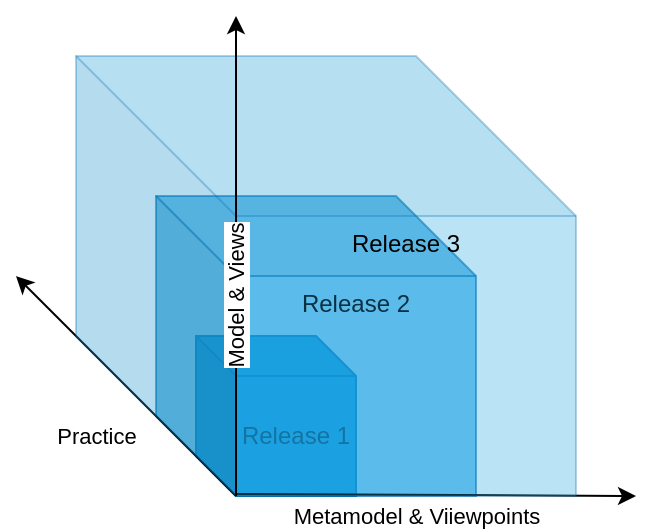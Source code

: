 <mxfile version="20.7.4" type="device"><diagram id="xf9dKR1skgnBcumQ67uw" name="Page-1"><mxGraphModel dx="1366" dy="1513" grid="1" gridSize="10" guides="1" tooltips="1" connect="1" arrows="1" fold="1" page="1" pageScale="1" pageWidth="850" pageHeight="1100" math="0" shadow="0"><root><mxCell id="0"/><mxCell id="1" parent="0"/><mxCell id="UJfoRZeY_lLkLeoQCut2-3" value="Release 1" style="shape=cube;whiteSpace=wrap;html=1;boundedLbl=1;backgroundOutline=1;darkOpacity=0.05;darkOpacity2=0.1;size=20;fillColor=#1ba1e2;strokeColor=#006EAF;fontColor=#000000;" vertex="1" parent="1"><mxGeometry x="280" y="770" width="80" height="80" as="geometry"/></mxCell><mxCell id="UJfoRZeY_lLkLeoQCut2-1" value="Release 2" style="shape=cube;whiteSpace=wrap;html=1;boundedLbl=1;backgroundOutline=1;darkOpacity=0.05;darkOpacity2=0.1;size=40;opacity=60;fillColor=#1ba1e2;strokeColor=#006EAF;fontColor=#000000;verticalAlign=top;" vertex="1" parent="1"><mxGeometry x="260" y="700" width="160" height="150" as="geometry"/></mxCell><mxCell id="UJfoRZeY_lLkLeoQCut2-4" value="Metamodel &amp;amp; Viiewpoints" style="endArrow=classic;html=1;rounded=0;" edge="1" parent="1"><mxGeometry x="-0.1" y="-11" width="50" height="50" relative="1" as="geometry"><mxPoint x="300" y="849" as="sourcePoint"/><mxPoint x="500" y="850" as="targetPoint"/><mxPoint as="offset"/></mxGeometry></mxCell><mxCell id="UJfoRZeY_lLkLeoQCut2-5" value="Practice" style="endArrow=classic;html=1;rounded=0;horizontal=1;" edge="1" parent="1"><mxGeometry x="-0.091" y="28" width="50" height="50" relative="1" as="geometry"><mxPoint x="300" y="850" as="sourcePoint"/><mxPoint x="190" y="740" as="targetPoint"/><mxPoint as="offset"/></mxGeometry></mxCell><mxCell id="UJfoRZeY_lLkLeoQCut2-2" value="Release 3" style="shape=cube;whiteSpace=wrap;html=1;boundedLbl=1;backgroundOutline=1;darkOpacity=0.05;darkOpacity2=0.1;size=80;opacity=30;fillColor=#1ba1e2;strokeColor=#006EAF;fontColor=#000000;verticalAlign=top;" vertex="1" parent="1"><mxGeometry x="220" y="630" width="250" height="220" as="geometry"/></mxCell><mxCell id="UJfoRZeY_lLkLeoQCut2-6" value="Model &amp;amp; Views" style="endArrow=classic;html=1;rounded=0;horizontal=0;" edge="1" parent="1"><mxGeometry x="-0.167" width="50" height="50" relative="1" as="geometry"><mxPoint x="300" y="850" as="sourcePoint"/><mxPoint x="300" y="610" as="targetPoint"/><mxPoint as="offset"/></mxGeometry></mxCell></root></mxGraphModel></diagram></mxfile>